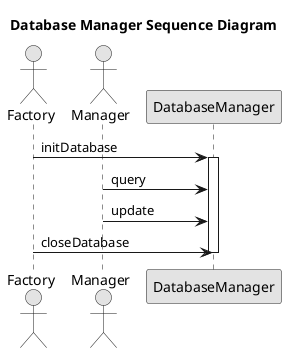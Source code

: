 @startuml
skinparam linetype ortho
skinparam Monochrome true
skinparam classAttributeIconSize 0

title Database Manager Sequence Diagram

actor Factory as Factory
actor Manager as Manager

Factory -> DatabaseManager: initDatabase
activate DatabaseManager

DatabaseManager <- Manager: query

DatabaseManager <- Manager: update

Factory -> DatabaseManager: closeDatabase
deactivate DatabaseManager
@enduml